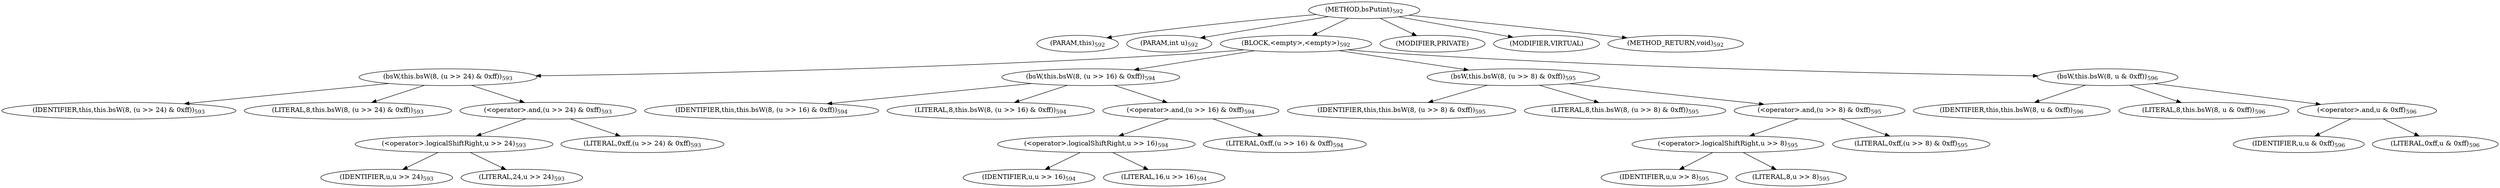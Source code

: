 digraph "bsPutint" {  
"1770" [label = <(METHOD,bsPutint)<SUB>592</SUB>> ]
"50" [label = <(PARAM,this)<SUB>592</SUB>> ]
"1771" [label = <(PARAM,int u)<SUB>592</SUB>> ]
"1772" [label = <(BLOCK,&lt;empty&gt;,&lt;empty&gt;)<SUB>592</SUB>> ]
"1773" [label = <(bsW,this.bsW(8, (u &gt;&gt; 24) &amp; 0xff))<SUB>593</SUB>> ]
"49" [label = <(IDENTIFIER,this,this.bsW(8, (u &gt;&gt; 24) &amp; 0xff))<SUB>593</SUB>> ]
"1774" [label = <(LITERAL,8,this.bsW(8, (u &gt;&gt; 24) &amp; 0xff))<SUB>593</SUB>> ]
"1775" [label = <(&lt;operator&gt;.and,(u &gt;&gt; 24) &amp; 0xff)<SUB>593</SUB>> ]
"1776" [label = <(&lt;operator&gt;.logicalShiftRight,u &gt;&gt; 24)<SUB>593</SUB>> ]
"1777" [label = <(IDENTIFIER,u,u &gt;&gt; 24)<SUB>593</SUB>> ]
"1778" [label = <(LITERAL,24,u &gt;&gt; 24)<SUB>593</SUB>> ]
"1779" [label = <(LITERAL,0xff,(u &gt;&gt; 24) &amp; 0xff)<SUB>593</SUB>> ]
"1780" [label = <(bsW,this.bsW(8, (u &gt;&gt; 16) &amp; 0xff))<SUB>594</SUB>> ]
"51" [label = <(IDENTIFIER,this,this.bsW(8, (u &gt;&gt; 16) &amp; 0xff))<SUB>594</SUB>> ]
"1781" [label = <(LITERAL,8,this.bsW(8, (u &gt;&gt; 16) &amp; 0xff))<SUB>594</SUB>> ]
"1782" [label = <(&lt;operator&gt;.and,(u &gt;&gt; 16) &amp; 0xff)<SUB>594</SUB>> ]
"1783" [label = <(&lt;operator&gt;.logicalShiftRight,u &gt;&gt; 16)<SUB>594</SUB>> ]
"1784" [label = <(IDENTIFIER,u,u &gt;&gt; 16)<SUB>594</SUB>> ]
"1785" [label = <(LITERAL,16,u &gt;&gt; 16)<SUB>594</SUB>> ]
"1786" [label = <(LITERAL,0xff,(u &gt;&gt; 16) &amp; 0xff)<SUB>594</SUB>> ]
"1787" [label = <(bsW,this.bsW(8, (u &gt;&gt; 8) &amp; 0xff))<SUB>595</SUB>> ]
"52" [label = <(IDENTIFIER,this,this.bsW(8, (u &gt;&gt; 8) &amp; 0xff))<SUB>595</SUB>> ]
"1788" [label = <(LITERAL,8,this.bsW(8, (u &gt;&gt; 8) &amp; 0xff))<SUB>595</SUB>> ]
"1789" [label = <(&lt;operator&gt;.and,(u &gt;&gt; 8) &amp; 0xff)<SUB>595</SUB>> ]
"1790" [label = <(&lt;operator&gt;.logicalShiftRight,u &gt;&gt; 8)<SUB>595</SUB>> ]
"1791" [label = <(IDENTIFIER,u,u &gt;&gt; 8)<SUB>595</SUB>> ]
"1792" [label = <(LITERAL,8,u &gt;&gt; 8)<SUB>595</SUB>> ]
"1793" [label = <(LITERAL,0xff,(u &gt;&gt; 8) &amp; 0xff)<SUB>595</SUB>> ]
"1794" [label = <(bsW,this.bsW(8, u &amp; 0xff))<SUB>596</SUB>> ]
"53" [label = <(IDENTIFIER,this,this.bsW(8, u &amp; 0xff))<SUB>596</SUB>> ]
"1795" [label = <(LITERAL,8,this.bsW(8, u &amp; 0xff))<SUB>596</SUB>> ]
"1796" [label = <(&lt;operator&gt;.and,u &amp; 0xff)<SUB>596</SUB>> ]
"1797" [label = <(IDENTIFIER,u,u &amp; 0xff)<SUB>596</SUB>> ]
"1798" [label = <(LITERAL,0xff,u &amp; 0xff)<SUB>596</SUB>> ]
"1799" [label = <(MODIFIER,PRIVATE)> ]
"1800" [label = <(MODIFIER,VIRTUAL)> ]
"1801" [label = <(METHOD_RETURN,void)<SUB>592</SUB>> ]
  "1770" -> "50" 
  "1770" -> "1771" 
  "1770" -> "1772" 
  "1770" -> "1799" 
  "1770" -> "1800" 
  "1770" -> "1801" 
  "1772" -> "1773" 
  "1772" -> "1780" 
  "1772" -> "1787" 
  "1772" -> "1794" 
  "1773" -> "49" 
  "1773" -> "1774" 
  "1773" -> "1775" 
  "1775" -> "1776" 
  "1775" -> "1779" 
  "1776" -> "1777" 
  "1776" -> "1778" 
  "1780" -> "51" 
  "1780" -> "1781" 
  "1780" -> "1782" 
  "1782" -> "1783" 
  "1782" -> "1786" 
  "1783" -> "1784" 
  "1783" -> "1785" 
  "1787" -> "52" 
  "1787" -> "1788" 
  "1787" -> "1789" 
  "1789" -> "1790" 
  "1789" -> "1793" 
  "1790" -> "1791" 
  "1790" -> "1792" 
  "1794" -> "53" 
  "1794" -> "1795" 
  "1794" -> "1796" 
  "1796" -> "1797" 
  "1796" -> "1798" 
}

